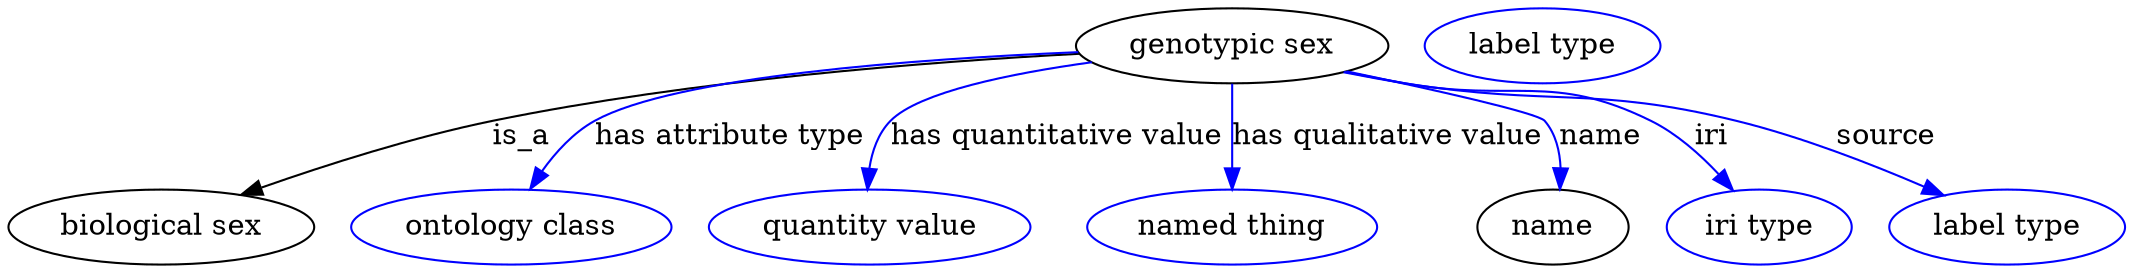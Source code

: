 digraph {
	graph [bb="0,0,828.29,123"];
	node [label="\N"];
	"genotypic sex"	 [height=0.5,
		label="genotypic sex",
		pos="478.79,105",
		width=1.661];
	"biological sex"	 [height=0.5,
		pos="59.795,18",
		width=1.661];
	"genotypic sex" -> "biological sex"	 [label=is_a,
		lp="213.79,61.5",
		pos="e,94.423,32.699 420.25,101 363.93,96.298 276.67,86.777 202.79,69 168.87,60.836 131.79,47.476 103.89,36.478"];
	"has attribute type"	 [color=blue,
		height=0.5,
		label="ontology class",
		pos="199.79,18",
		width=1.7151];
	"genotypic sex" -> "has attribute type"	 [color=blue,
		label="has attribute type",
		lp="295.79,61.5",
		pos="e,212.24,36.026 421.09,100.2 363,94.621 277.96,84.197 248.79,69 237.22,62.972 226.82,53.162 218.6,43.749",
		style=solid];
	"has quantitative value"	 [color=blue,
		height=0.5,
		label="quantity value",
		pos="340.79,18",
		width=1.6971];
	"genotypic sex" -> "has quantitative value"	 [color=blue,
		label="has quantitative value",
		lp="415.29,61.5",
		pos="e,341.88,36.246 428.15,95.295 399.05,88.764 366.26,79.456 355.79,69 349.67,62.88 346.02,54.393 343.85,46.098",
		style=solid];
	"has qualitative value"	 [color=blue,
		height=0.5,
		label="named thing",
		pos="478.79,18",
		width=1.5346];
	"genotypic sex" -> "has qualitative value"	 [color=blue,
		label="has qualitative value",
		lp="534.79,61.5",
		pos="e,478.79,36.003 478.79,86.974 478.79,75.192 478.79,59.561 478.79,46.158",
		style=solid];
	name	 [height=0.5,
		pos="597.79,18",
		width=0.84854];
	"genotypic sex" -> name	 [color=blue,
		label=name,
		lp="614.29,61.5",
		pos="e,600.22,36.405 523.92,93.122 553.37,84.951 587.18,74.599 591.79,69 596.92,62.784 599.18,54.599 599.95,46.611",
		style=solid];
	iri	 [color=blue,
		height=0.5,
		label="iri type",
		pos="682.79,18",
		width=1.011];
	"genotypic sex" -> iri	 [color=blue,
		label=iri,
		lp="659.29,61.5",
		pos="e,670.61,35.284 523.63,92.965 531.66,90.907 539.96,88.84 547.79,87 585.81,78.069 599.63,87.922 633.79,69 645.37,62.585 655.89,52.528 \
664.19,43.034",
		style=solid];
	source	 [color=blue,
		height=0.5,
		label="label type",
		pos="782.79,18",
		width=1.2638];
	"genotypic sex" -> source	 [color=blue,
		label=source,
		lp="726.79,61.5",
		pos="e,755.75,32.786 522.8,92.759 531.07,90.676 539.67,88.655 547.79,87 601.5,76.066 617.2,84.422 669.79,69 696.42,61.192 724.89,48.314 \
746.59,37.453",
		style=solid];
	attribute_name	 [color=blue,
		height=0.5,
		label="label type",
		pos="601.79,105",
		width=1.2638];
}
